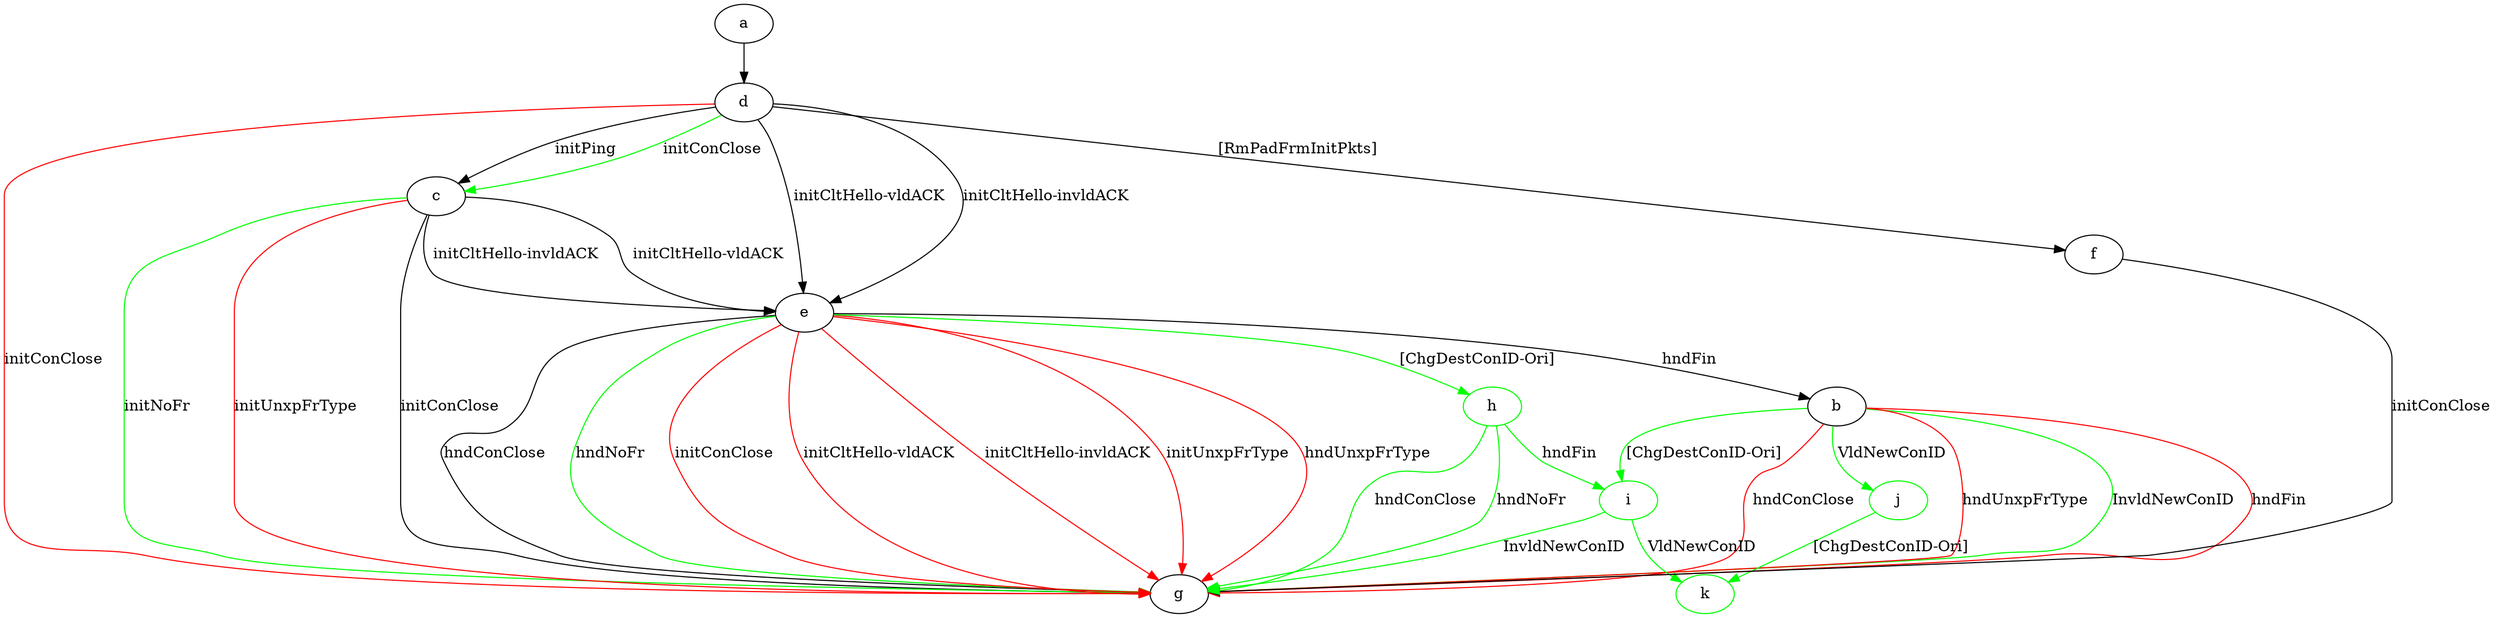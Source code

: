 digraph "" {
	a -> d	[key=0];
	b -> g	[key=0,
		color=green,
		label="InvldNewConID "];
	b -> g	[key=1,
		color=red,
		label="hndFin "];
	b -> g	[key=2,
		color=red,
		label="hndConClose "];
	b -> g	[key=3,
		color=red,
		label="hndUnxpFrType "];
	i	[color=green];
	b -> i	[key=0,
		color=green,
		label="[ChgDestConID-Ori] "];
	j	[color=green];
	b -> j	[key=0,
		color=green,
		label="VldNewConID "];
	c -> e	[key=0,
		label="initCltHello-vldACK "];
	c -> e	[key=1,
		label="initCltHello-invldACK "];
	c -> g	[key=0,
		label="initConClose "];
	c -> g	[key=1,
		color=green,
		label="initNoFr "];
	c -> g	[key=2,
		color=red,
		label="initUnxpFrType "];
	d -> c	[key=0,
		label="initPing "];
	d -> c	[key=1,
		color=green,
		label="initConClose "];
	d -> e	[key=0,
		label="initCltHello-vldACK "];
	d -> e	[key=1,
		label="initCltHello-invldACK "];
	d -> f	[key=0,
		label="[RmPadFrmInitPkts] "];
	d -> g	[key=0,
		color=red,
		label="initConClose "];
	e -> b	[key=0,
		label="hndFin "];
	e -> g	[key=0,
		label="hndConClose "];
	e -> g	[key=1,
		color=green,
		label="hndNoFr "];
	e -> g	[key=2,
		color=red,
		label="initConClose "];
	e -> g	[key=3,
		color=red,
		label="initCltHello-vldACK "];
	e -> g	[key=4,
		color=red,
		label="initCltHello-invldACK "];
	e -> g	[key=5,
		color=red,
		label="initUnxpFrType "];
	e -> g	[key=6,
		color=red,
		label="hndUnxpFrType "];
	h	[color=green];
	e -> h	[key=0,
		color=green,
		label="[ChgDestConID-Ori] "];
	f -> g	[key=0,
		label="initConClose "];
	h -> g	[key=0,
		color=green,
		label="hndConClose "];
	h -> g	[key=1,
		color=green,
		label="hndNoFr "];
	h -> i	[key=0,
		color=green,
		label="hndFin "];
	i -> g	[key=0,
		color=green,
		label="InvldNewConID "];
	k	[color=green];
	i -> k	[key=0,
		color=green,
		label="VldNewConID "];
	j -> k	[key=0,
		color=green,
		label="[ChgDestConID-Ori] "];
}

